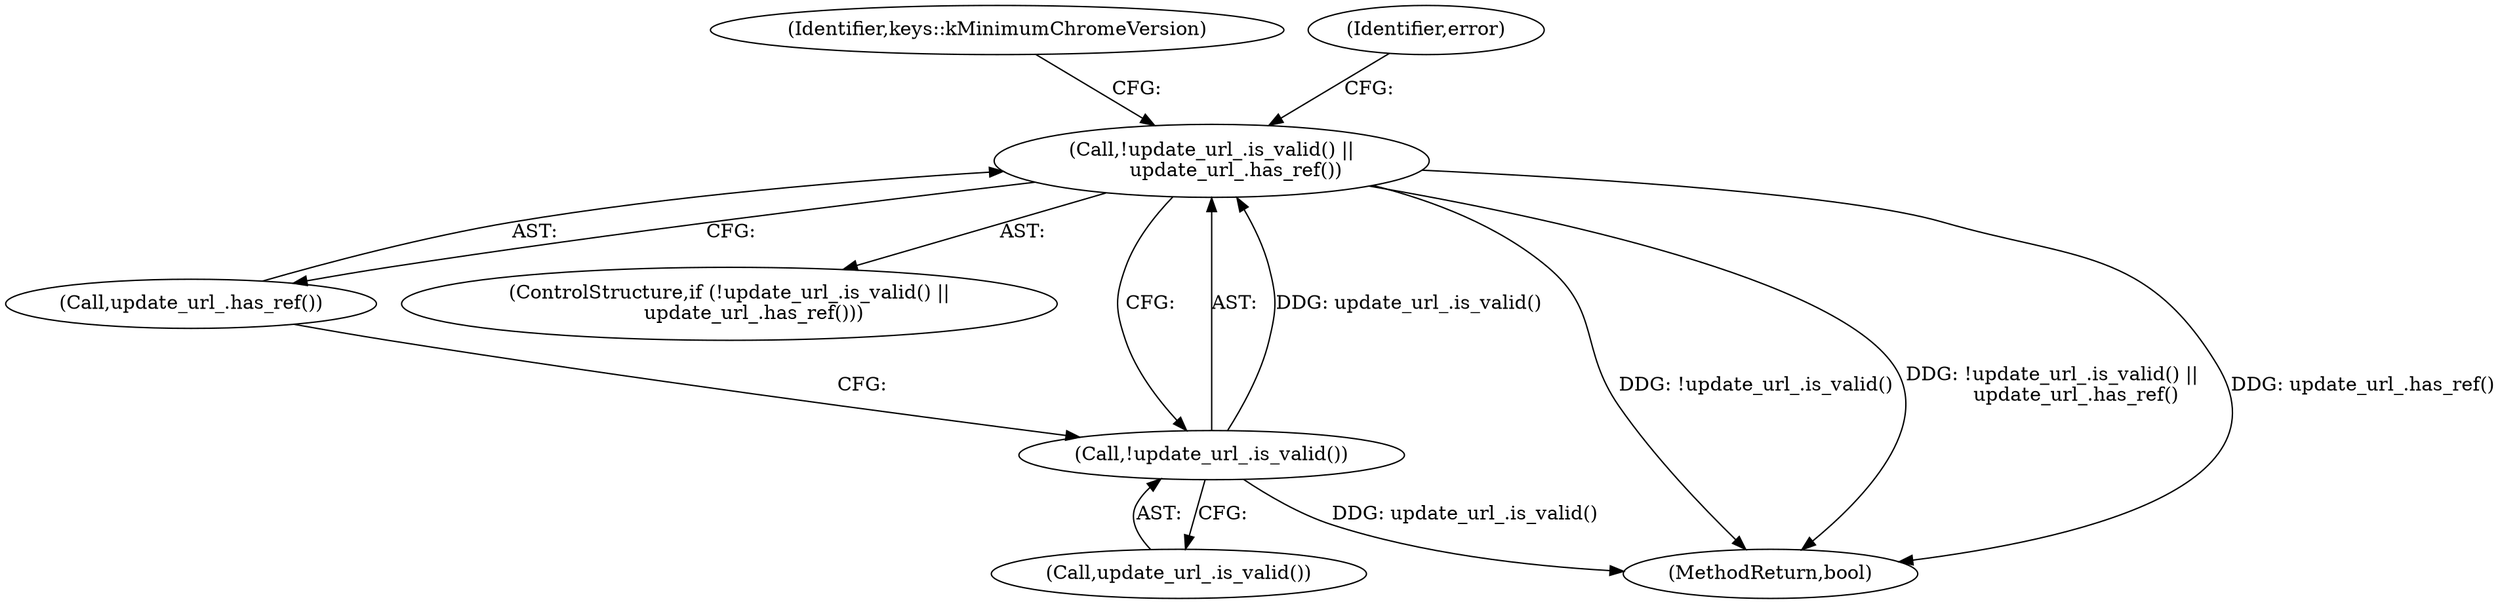 digraph "0_Chrome_697cd7e2ce2535696f1b9e5cfb474cc36a734747@API" {
"1000321" [label="(Call,!update_url_.is_valid() ||\n        update_url_.has_ref())"];
"1000322" [label="(Call,!update_url_.is_valid())"];
"1000322" [label="(Call,!update_url_.is_valid())"];
"1000320" [label="(ControlStructure,if (!update_url_.is_valid() ||\n        update_url_.has_ref()))"];
"1000321" [label="(Call,!update_url_.is_valid() ||\n        update_url_.has_ref())"];
"1000324" [label="(Call,update_url_.has_ref())"];
"1002005" [label="(MethodReturn,bool)"];
"1000336" [label="(Identifier,keys::kMinimumChromeVersion)"];
"1000323" [label="(Call,update_url_.is_valid())"];
"1000328" [label="(Identifier,error)"];
"1000321" -> "1000320"  [label="AST: "];
"1000321" -> "1000322"  [label="CFG: "];
"1000321" -> "1000324"  [label="CFG: "];
"1000322" -> "1000321"  [label="AST: "];
"1000324" -> "1000321"  [label="AST: "];
"1000328" -> "1000321"  [label="CFG: "];
"1000336" -> "1000321"  [label="CFG: "];
"1000321" -> "1002005"  [label="DDG: update_url_.has_ref()"];
"1000321" -> "1002005"  [label="DDG: !update_url_.is_valid()"];
"1000321" -> "1002005"  [label="DDG: !update_url_.is_valid() ||\n        update_url_.has_ref()"];
"1000322" -> "1000321"  [label="DDG: update_url_.is_valid()"];
"1000322" -> "1000323"  [label="CFG: "];
"1000323" -> "1000322"  [label="AST: "];
"1000324" -> "1000322"  [label="CFG: "];
"1000322" -> "1002005"  [label="DDG: update_url_.is_valid()"];
}
